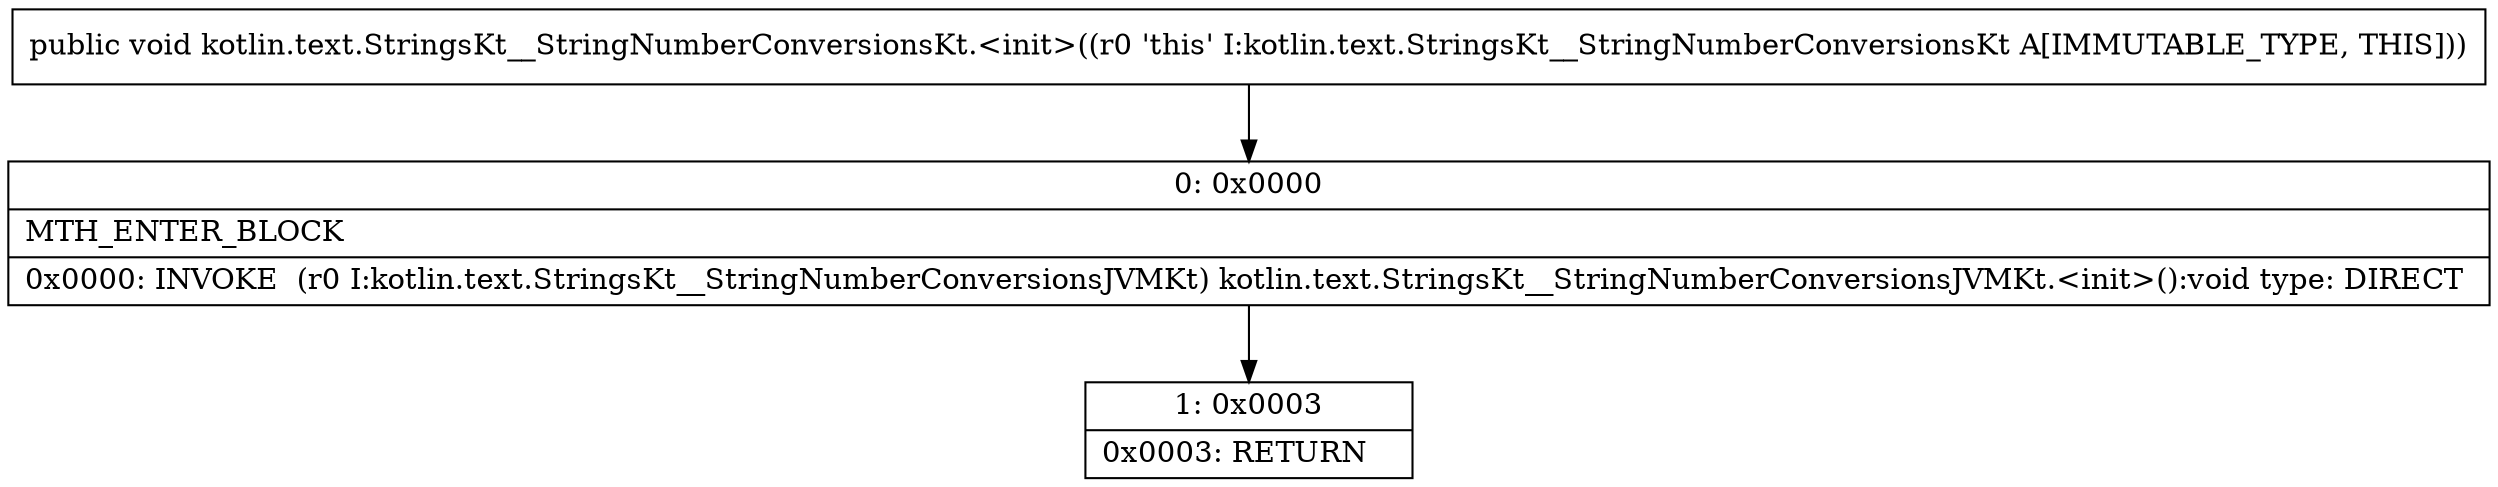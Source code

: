 digraph "CFG forkotlin.text.StringsKt__StringNumberConversionsKt.\<init\>()V" {
Node_0 [shape=record,label="{0\:\ 0x0000|MTH_ENTER_BLOCK\l|0x0000: INVOKE  (r0 I:kotlin.text.StringsKt__StringNumberConversionsJVMKt) kotlin.text.StringsKt__StringNumberConversionsJVMKt.\<init\>():void type: DIRECT \l}"];
Node_1 [shape=record,label="{1\:\ 0x0003|0x0003: RETURN   \l}"];
MethodNode[shape=record,label="{public void kotlin.text.StringsKt__StringNumberConversionsKt.\<init\>((r0 'this' I:kotlin.text.StringsKt__StringNumberConversionsKt A[IMMUTABLE_TYPE, THIS])) }"];
MethodNode -> Node_0;
Node_0 -> Node_1;
}

